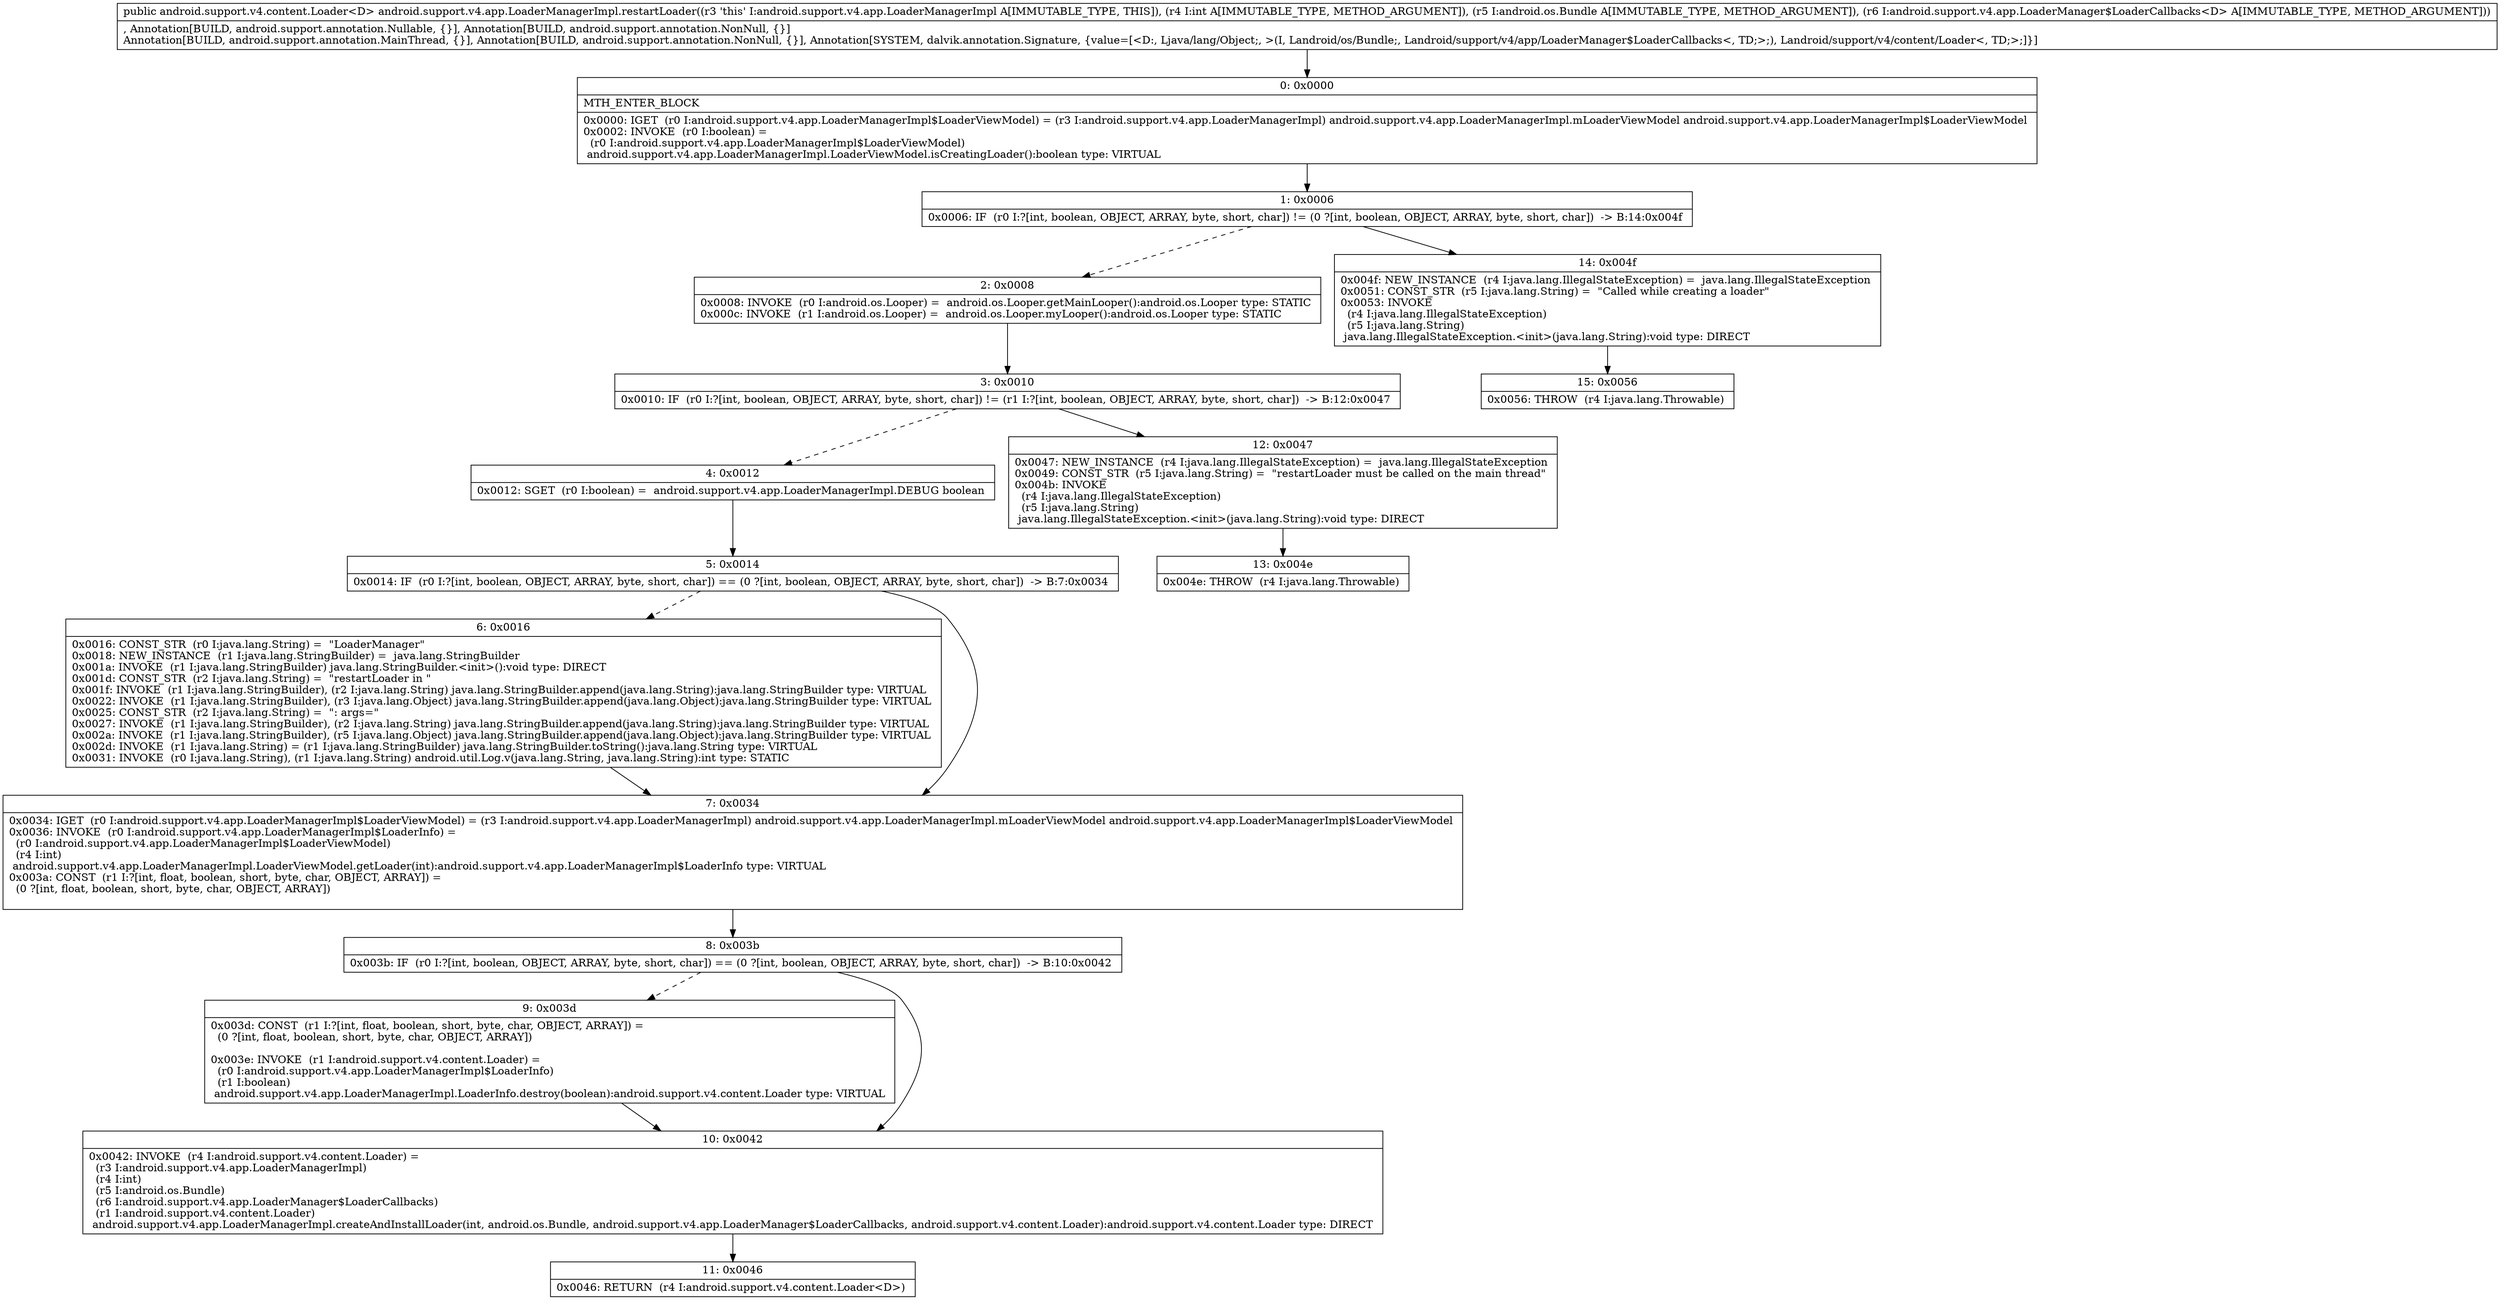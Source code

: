 digraph "CFG forandroid.support.v4.app.LoaderManagerImpl.restartLoader(ILandroid\/os\/Bundle;Landroid\/support\/v4\/app\/LoaderManager$LoaderCallbacks;)Landroid\/support\/v4\/content\/Loader;" {
Node_0 [shape=record,label="{0\:\ 0x0000|MTH_ENTER_BLOCK\l|0x0000: IGET  (r0 I:android.support.v4.app.LoaderManagerImpl$LoaderViewModel) = (r3 I:android.support.v4.app.LoaderManagerImpl) android.support.v4.app.LoaderManagerImpl.mLoaderViewModel android.support.v4.app.LoaderManagerImpl$LoaderViewModel \l0x0002: INVOKE  (r0 I:boolean) = \l  (r0 I:android.support.v4.app.LoaderManagerImpl$LoaderViewModel)\l android.support.v4.app.LoaderManagerImpl.LoaderViewModel.isCreatingLoader():boolean type: VIRTUAL \l}"];
Node_1 [shape=record,label="{1\:\ 0x0006|0x0006: IF  (r0 I:?[int, boolean, OBJECT, ARRAY, byte, short, char]) != (0 ?[int, boolean, OBJECT, ARRAY, byte, short, char])  \-\> B:14:0x004f \l}"];
Node_2 [shape=record,label="{2\:\ 0x0008|0x0008: INVOKE  (r0 I:android.os.Looper) =  android.os.Looper.getMainLooper():android.os.Looper type: STATIC \l0x000c: INVOKE  (r1 I:android.os.Looper) =  android.os.Looper.myLooper():android.os.Looper type: STATIC \l}"];
Node_3 [shape=record,label="{3\:\ 0x0010|0x0010: IF  (r0 I:?[int, boolean, OBJECT, ARRAY, byte, short, char]) != (r1 I:?[int, boolean, OBJECT, ARRAY, byte, short, char])  \-\> B:12:0x0047 \l}"];
Node_4 [shape=record,label="{4\:\ 0x0012|0x0012: SGET  (r0 I:boolean) =  android.support.v4.app.LoaderManagerImpl.DEBUG boolean \l}"];
Node_5 [shape=record,label="{5\:\ 0x0014|0x0014: IF  (r0 I:?[int, boolean, OBJECT, ARRAY, byte, short, char]) == (0 ?[int, boolean, OBJECT, ARRAY, byte, short, char])  \-\> B:7:0x0034 \l}"];
Node_6 [shape=record,label="{6\:\ 0x0016|0x0016: CONST_STR  (r0 I:java.lang.String) =  \"LoaderManager\" \l0x0018: NEW_INSTANCE  (r1 I:java.lang.StringBuilder) =  java.lang.StringBuilder \l0x001a: INVOKE  (r1 I:java.lang.StringBuilder) java.lang.StringBuilder.\<init\>():void type: DIRECT \l0x001d: CONST_STR  (r2 I:java.lang.String) =  \"restartLoader in \" \l0x001f: INVOKE  (r1 I:java.lang.StringBuilder), (r2 I:java.lang.String) java.lang.StringBuilder.append(java.lang.String):java.lang.StringBuilder type: VIRTUAL \l0x0022: INVOKE  (r1 I:java.lang.StringBuilder), (r3 I:java.lang.Object) java.lang.StringBuilder.append(java.lang.Object):java.lang.StringBuilder type: VIRTUAL \l0x0025: CONST_STR  (r2 I:java.lang.String) =  \": args=\" \l0x0027: INVOKE  (r1 I:java.lang.StringBuilder), (r2 I:java.lang.String) java.lang.StringBuilder.append(java.lang.String):java.lang.StringBuilder type: VIRTUAL \l0x002a: INVOKE  (r1 I:java.lang.StringBuilder), (r5 I:java.lang.Object) java.lang.StringBuilder.append(java.lang.Object):java.lang.StringBuilder type: VIRTUAL \l0x002d: INVOKE  (r1 I:java.lang.String) = (r1 I:java.lang.StringBuilder) java.lang.StringBuilder.toString():java.lang.String type: VIRTUAL \l0x0031: INVOKE  (r0 I:java.lang.String), (r1 I:java.lang.String) android.util.Log.v(java.lang.String, java.lang.String):int type: STATIC \l}"];
Node_7 [shape=record,label="{7\:\ 0x0034|0x0034: IGET  (r0 I:android.support.v4.app.LoaderManagerImpl$LoaderViewModel) = (r3 I:android.support.v4.app.LoaderManagerImpl) android.support.v4.app.LoaderManagerImpl.mLoaderViewModel android.support.v4.app.LoaderManagerImpl$LoaderViewModel \l0x0036: INVOKE  (r0 I:android.support.v4.app.LoaderManagerImpl$LoaderInfo) = \l  (r0 I:android.support.v4.app.LoaderManagerImpl$LoaderViewModel)\l  (r4 I:int)\l android.support.v4.app.LoaderManagerImpl.LoaderViewModel.getLoader(int):android.support.v4.app.LoaderManagerImpl$LoaderInfo type: VIRTUAL \l0x003a: CONST  (r1 I:?[int, float, boolean, short, byte, char, OBJECT, ARRAY]) = \l  (0 ?[int, float, boolean, short, byte, char, OBJECT, ARRAY])\l \l}"];
Node_8 [shape=record,label="{8\:\ 0x003b|0x003b: IF  (r0 I:?[int, boolean, OBJECT, ARRAY, byte, short, char]) == (0 ?[int, boolean, OBJECT, ARRAY, byte, short, char])  \-\> B:10:0x0042 \l}"];
Node_9 [shape=record,label="{9\:\ 0x003d|0x003d: CONST  (r1 I:?[int, float, boolean, short, byte, char, OBJECT, ARRAY]) = \l  (0 ?[int, float, boolean, short, byte, char, OBJECT, ARRAY])\l \l0x003e: INVOKE  (r1 I:android.support.v4.content.Loader) = \l  (r0 I:android.support.v4.app.LoaderManagerImpl$LoaderInfo)\l  (r1 I:boolean)\l android.support.v4.app.LoaderManagerImpl.LoaderInfo.destroy(boolean):android.support.v4.content.Loader type: VIRTUAL \l}"];
Node_10 [shape=record,label="{10\:\ 0x0042|0x0042: INVOKE  (r4 I:android.support.v4.content.Loader) = \l  (r3 I:android.support.v4.app.LoaderManagerImpl)\l  (r4 I:int)\l  (r5 I:android.os.Bundle)\l  (r6 I:android.support.v4.app.LoaderManager$LoaderCallbacks)\l  (r1 I:android.support.v4.content.Loader)\l android.support.v4.app.LoaderManagerImpl.createAndInstallLoader(int, android.os.Bundle, android.support.v4.app.LoaderManager$LoaderCallbacks, android.support.v4.content.Loader):android.support.v4.content.Loader type: DIRECT \l}"];
Node_11 [shape=record,label="{11\:\ 0x0046|0x0046: RETURN  (r4 I:android.support.v4.content.Loader\<D\>) \l}"];
Node_12 [shape=record,label="{12\:\ 0x0047|0x0047: NEW_INSTANCE  (r4 I:java.lang.IllegalStateException) =  java.lang.IllegalStateException \l0x0049: CONST_STR  (r5 I:java.lang.String) =  \"restartLoader must be called on the main thread\" \l0x004b: INVOKE  \l  (r4 I:java.lang.IllegalStateException)\l  (r5 I:java.lang.String)\l java.lang.IllegalStateException.\<init\>(java.lang.String):void type: DIRECT \l}"];
Node_13 [shape=record,label="{13\:\ 0x004e|0x004e: THROW  (r4 I:java.lang.Throwable) \l}"];
Node_14 [shape=record,label="{14\:\ 0x004f|0x004f: NEW_INSTANCE  (r4 I:java.lang.IllegalStateException) =  java.lang.IllegalStateException \l0x0051: CONST_STR  (r5 I:java.lang.String) =  \"Called while creating a loader\" \l0x0053: INVOKE  \l  (r4 I:java.lang.IllegalStateException)\l  (r5 I:java.lang.String)\l java.lang.IllegalStateException.\<init\>(java.lang.String):void type: DIRECT \l}"];
Node_15 [shape=record,label="{15\:\ 0x0056|0x0056: THROW  (r4 I:java.lang.Throwable) \l}"];
MethodNode[shape=record,label="{public android.support.v4.content.Loader\<D\> android.support.v4.app.LoaderManagerImpl.restartLoader((r3 'this' I:android.support.v4.app.LoaderManagerImpl A[IMMUTABLE_TYPE, THIS]), (r4 I:int A[IMMUTABLE_TYPE, METHOD_ARGUMENT]), (r5 I:android.os.Bundle A[IMMUTABLE_TYPE, METHOD_ARGUMENT]), (r6 I:android.support.v4.app.LoaderManager$LoaderCallbacks\<D\> A[IMMUTABLE_TYPE, METHOD_ARGUMENT]))  | , Annotation[BUILD, android.support.annotation.Nullable, \{\}], Annotation[BUILD, android.support.annotation.NonNull, \{\}]\lAnnotation[BUILD, android.support.annotation.MainThread, \{\}], Annotation[BUILD, android.support.annotation.NonNull, \{\}], Annotation[SYSTEM, dalvik.annotation.Signature, \{value=[\<D:, Ljava\/lang\/Object;, \>(I, Landroid\/os\/Bundle;, Landroid\/support\/v4\/app\/LoaderManager$LoaderCallbacks\<, TD;\>;), Landroid\/support\/v4\/content\/Loader\<, TD;\>;]\}]\l}"];
MethodNode -> Node_0;
Node_0 -> Node_1;
Node_1 -> Node_2[style=dashed];
Node_1 -> Node_14;
Node_2 -> Node_3;
Node_3 -> Node_4[style=dashed];
Node_3 -> Node_12;
Node_4 -> Node_5;
Node_5 -> Node_6[style=dashed];
Node_5 -> Node_7;
Node_6 -> Node_7;
Node_7 -> Node_8;
Node_8 -> Node_9[style=dashed];
Node_8 -> Node_10;
Node_9 -> Node_10;
Node_10 -> Node_11;
Node_12 -> Node_13;
Node_14 -> Node_15;
}

